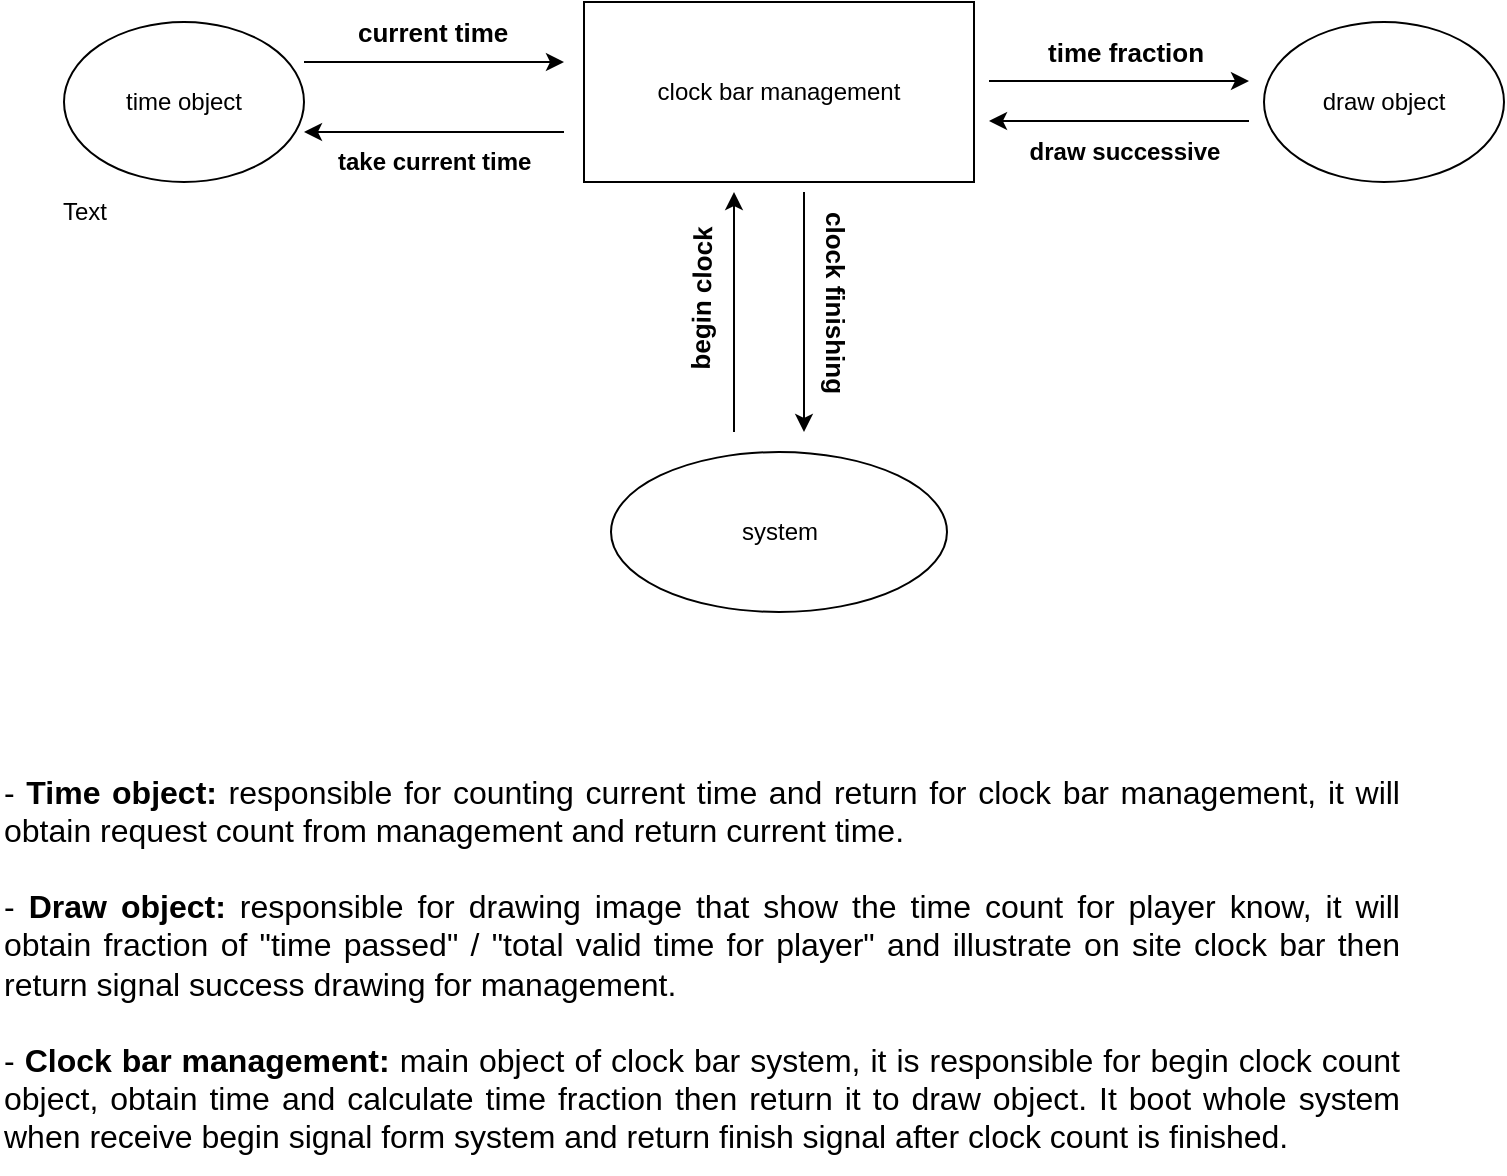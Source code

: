 <mxfile version="10.6.0" type="device"><diagram id="SazD4ygl053fWXmiPRu0" name="Page-1"><mxGraphModel dx="836" dy="482" grid="1" gridSize="10" guides="1" tooltips="1" connect="1" arrows="1" fold="1" page="1" pageScale="1" pageWidth="850" pageHeight="1100" math="0" shadow="0"><root><mxCell id="0"/><mxCell id="1" parent="0"/><mxCell id="eu08-jAmCtFKn4v0m0xV-1" value="time object" style="ellipse;whiteSpace=wrap;html=1;" parent="1" vertex="1"><mxGeometry x="90" y="205" width="120" height="80" as="geometry"/></mxCell><mxCell id="eu08-jAmCtFKn4v0m0xV-2" value="Text" style="text;html=1;resizable=0;autosize=1;align=center;verticalAlign=middle;points=[];fillColor=none;strokeColor=none;rounded=0;" parent="1" vertex="1"><mxGeometry x="80" y="290" width="40" height="20" as="geometry"/></mxCell><mxCell id="eu08-jAmCtFKn4v0m0xV-3" value="draw object&lt;br&gt;" style="ellipse;whiteSpace=wrap;html=1;" parent="1" vertex="1"><mxGeometry x="690" y="205" width="120" height="80" as="geometry"/></mxCell><mxCell id="eu08-jAmCtFKn4v0m0xV-4" value="system" style="ellipse;whiteSpace=wrap;html=1;" parent="1" vertex="1"><mxGeometry x="363.5" y="420" width="168" height="80" as="geometry"/></mxCell><mxCell id="eu08-jAmCtFKn4v0m0xV-5" value="clock bar management" style="rounded=0;whiteSpace=wrap;html=1;" parent="1" vertex="1"><mxGeometry x="350" y="195" width="195" height="90" as="geometry"/></mxCell><mxCell id="eu08-jAmCtFKn4v0m0xV-7" value="" style="endArrow=classic;html=1;" parent="1" edge="1"><mxGeometry width="50" height="50" relative="1" as="geometry"><mxPoint x="210" y="225" as="sourcePoint"/><mxPoint x="340" y="225" as="targetPoint"/></mxGeometry></mxCell><mxCell id="eu08-jAmCtFKn4v0m0xV-8" value="" style="endArrow=classic;html=1;" parent="1" edge="1"><mxGeometry width="50" height="50" relative="1" as="geometry"><mxPoint x="340" y="260" as="sourcePoint"/><mxPoint x="210" y="260" as="targetPoint"/></mxGeometry></mxCell><mxCell id="eu08-jAmCtFKn4v0m0xV-9" value="&lt;div&gt;current time&lt;/div&gt;&lt;div&gt;&lt;br&gt;&lt;/div&gt;" style="text;html=1;resizable=0;points=[];autosize=1;align=left;verticalAlign=top;spacingTop=-4;fontStyle=1;fontSize=13;" parent="1" vertex="1"><mxGeometry x="235" y="200" width="90" height="30" as="geometry"/></mxCell><mxCell id="eu08-jAmCtFKn4v0m0xV-13" value="" style="endArrow=classic;html=1;" parent="1" edge="1"><mxGeometry width="50" height="50" relative="1" as="geometry"><mxPoint x="552.5" y="234.5" as="sourcePoint"/><mxPoint x="682.5" y="234.5" as="targetPoint"/></mxGeometry></mxCell><mxCell id="eu08-jAmCtFKn4v0m0xV-14" value="&lt;b&gt;time fraction&lt;/b&gt;" style="text;html=1;resizable=0;points=[];autosize=1;align=left;verticalAlign=top;spacingTop=-4;fontSize=13;" parent="1" vertex="1"><mxGeometry x="580" y="210" width="90" height="20" as="geometry"/></mxCell><mxCell id="eu08-jAmCtFKn4v0m0xV-15" value="" style="endArrow=classic;html=1;fontSize=13;" parent="1" edge="1"><mxGeometry width="50" height="50" relative="1" as="geometry"><mxPoint x="425" y="410" as="sourcePoint"/><mxPoint x="425" y="290" as="targetPoint"/></mxGeometry></mxCell><mxCell id="eu08-jAmCtFKn4v0m0xV-16" value="" style="endArrow=classic;html=1;fontSize=13;" parent="1" edge="1"><mxGeometry width="50" height="50" relative="1" as="geometry"><mxPoint x="460" y="290" as="sourcePoint"/><mxPoint x="460" y="410" as="targetPoint"/><Array as="points"><mxPoint x="460" y="340"/></Array></mxGeometry></mxCell><mxCell id="eu08-jAmCtFKn4v0m0xV-17" value="&lt;b&gt;begin clock&lt;/b&gt;" style="text;html=1;resizable=0;points=[];autosize=1;align=left;verticalAlign=top;spacingTop=-4;fontSize=13;rotation=-89;" parent="1" vertex="1"><mxGeometry x="363.5" y="326" width="90" height="20" as="geometry"/></mxCell><mxCell id="eu08-jAmCtFKn4v0m0xV-18" value="&lt;b&gt;clock finishing&lt;/b&gt;" style="text;html=1;resizable=0;points=[];autosize=1;align=left;verticalAlign=top;spacingTop=-4;fontSize=13;rotation=90;" parent="1" vertex="1"><mxGeometry x="421.5" y="342.5" width="110" height="20" as="geometry"/></mxCell><mxCell id="eu08-jAmCtFKn4v0m0xV-26" value="&lt;div style=&quot;text-align: justify ; font-size: 16px&quot;&gt;&lt;font style=&quot;font-size: 16px&quot;&gt;- &lt;b&gt;Time object:&lt;/b&gt; responsible for counting current time and return for clock bar management, it will obtain request count from management and return current time.&lt;/font&gt;&lt;/div&gt;&lt;div style=&quot;text-align: justify ; font-size: 16px&quot;&gt;&lt;font style=&quot;font-size: 16px&quot;&gt;&lt;br&gt;&lt;/font&gt;&lt;/div&gt;&lt;div style=&quot;text-align: justify ; font-size: 16px&quot;&gt;&lt;font style=&quot;font-size: 16px&quot;&gt;- &lt;b&gt;Draw object: &lt;/b&gt;responsible for drawing image that show the time count for player know, it will obtain fraction of &quot;time passed&quot; / &quot;total valid time for player&quot; and illustrate on site clock bar then return signal success drawing for management.&lt;br&gt;&lt;/font&gt;&lt;/div&gt;&lt;div style=&quot;text-align: justify ; font-size: 16px&quot;&gt;&lt;font style=&quot;font-size: 16px&quot;&gt;&lt;br&gt;&lt;/font&gt;&lt;/div&gt;&lt;div style=&quot;text-align: justify ; font-size: 16px&quot;&gt;&lt;font style=&quot;font-size: 16px&quot;&gt;- &lt;b&gt;Clock bar management:&lt;/b&gt; main object of clock bar system, it is responsible for begin clock count object, obtain time and calculate time fraction then return it to draw object. It boot whole system when receive begin signal form system and return finish signal after clock count is finished.&lt;/font&gt;&lt;/div&gt;" style="text;html=1;strokeColor=none;fillColor=none;align=center;verticalAlign=middle;whiteSpace=wrap;rounded=0;fontSize=14;" parent="1" vertex="1"><mxGeometry x="58.5" y="570" width="700" height="211" as="geometry"/></mxCell><mxCell id="gEL_xmcgaz3l6t5X8ov_-1" value="" style="endArrow=classic;html=1;" edge="1" parent="1"><mxGeometry width="50" height="50" relative="1" as="geometry"><mxPoint x="682.5" y="254.5" as="sourcePoint"/><mxPoint x="552.5" y="254.5" as="targetPoint"/></mxGeometry></mxCell><mxCell id="gEL_xmcgaz3l6t5X8ov_-2" value="draw successive" style="text;html=1;strokeColor=none;fillColor=none;align=center;verticalAlign=middle;whiteSpace=wrap;rounded=0;fontStyle=1" vertex="1" parent="1"><mxGeometry x="570" y="260" width="101" height="20" as="geometry"/></mxCell><mxCell id="gEL_xmcgaz3l6t5X8ov_-3" value="take current time" style="text;html=1;resizable=0;points=[];autosize=1;align=left;verticalAlign=top;spacingTop=-4;fontStyle=1" vertex="1" parent="1"><mxGeometry x="225" y="265" width="110" height="20" as="geometry"/></mxCell></root></mxGraphModel></diagram></mxfile>